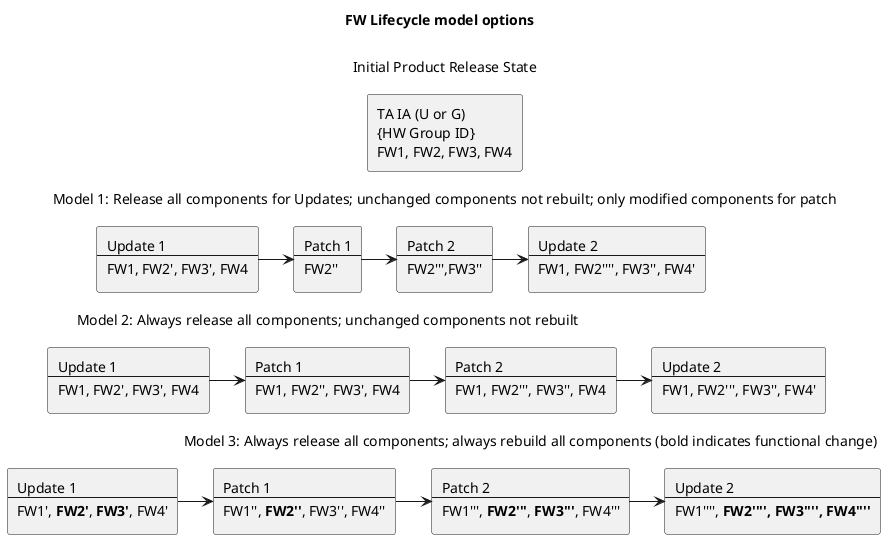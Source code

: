 @startuml
skinparam rectangle {
    ' these params allow any rectangle with the label stereotype to be displayed just as text
    BackgroundColor<<label>> White
    BorderColor<<label>> White
    Shadowing<<label>> False
}
hide stereotype  
'skinparam nodesep 5
skinparam ranksep 5


title "FW Lifecycle model options"

rectangle initstateLab<<label>> as "
Initial Product Release State"
rectangle initstate as "TA IA (U or G)
{HW Group ID}
FW1, FW2, FW3, FW4"
initstateLab -[hidden]d-> initstate

' 'Model A'
rectangle MAU1 as "Update 1
----
FW1, FW2', FW3', FW4"
rectangle MAP1 as "Patch 1
----
FW2''"
rectangle MAP2 as "Patch 2
----
FW2''',FW3''"
rectangle MAU2 as "Update 2
----
FW1, FW2'''', FW3'', FW4'"

rectangle modelAlab<<label>> as "
Model 1: Release all components for Updates; unchanged components not rebuilt; only modified components for patch
"

'align the stages L -> R
MAU1 -r-> MAP1
MAP1 -r-> MAP2
MAP2 -r-> MAU2
' place the label above the stages
modelAlab -[hidden]d-> MAP2

'place init state at top
initstate -[hidden]d->modelAlab

' 'Model B'
rectangle MBU1 as "Update 1
----
FW1, FW2', FW3', FW4"
rectangle MBP1 as "Patch 1
----
FW1, FW2'', FW3', FW4"
rectangle MBP2 as "Patch 2
----
FW1, FW2''', FW3'', FW4"
rectangle MBU2 as "Update 2
----
FW1, FW2''', FW3'', FW4'"

rectangle modelBlab<<label>> as "
Model 2: Always release all components; unchanged components not rebuilt
"
MBU1 -r-> MBP1
MBP1 -r-> MBP2
MBP2 -r-> MBU2
' put label over stages
modelBlab -[hidden]d-> MBP1

'put model B under model A
MAP1 -[hidden]d-> modelBlab

' 'Model C'
rectangle MCU1 as "Update 1
----
FW1', **FW2'**, **FW3'**, FW4'"
rectangle MCP1 as "Patch 1
----
FW1'', **FW2''**, FW3'', FW4''"
rectangle MCP2 as "Patch 2
----
FW1''', **FW2'''**, **FW3'''**, FW4'''"
rectangle MCU2 as "Update 2
----
FW1'''', **FW2'''', FW3'''', FW4''''**"

rectangle modelClab<<label>> as "
Model 3: Always release all components; always rebuild all components (bold indicates functional change)
"
MCU1 -r-> MCP1
MCP1 -r-> MCP2
MCP2 -r-> MCU2
' put label over stages
modelClab -[hidden]d-> MCP2

'put model C under model B
MBP2 -[hidden]d-> modelClab
@enduml